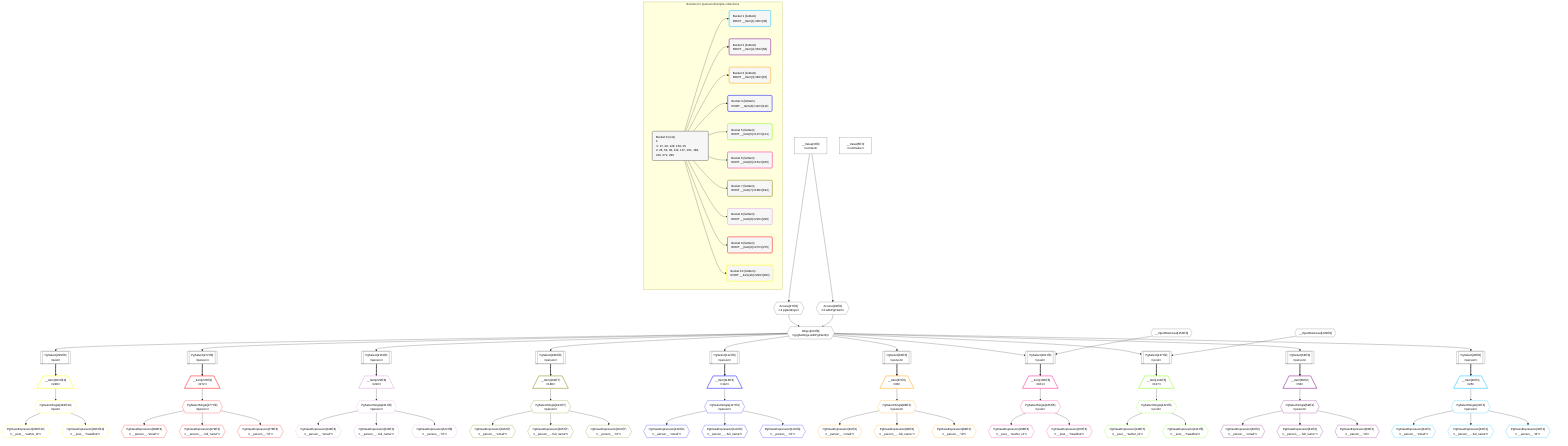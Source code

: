%%{init: {'themeVariables': { 'fontSize': '12px'}}}%%
graph TD
    classDef path fill:#eee,stroke:#000,color:#000
    classDef plan fill:#fff,stroke-width:1px,color:#000
    classDef itemplan fill:#fff,stroke-width:2px,color:#000
    classDef unbatchedplan fill:#dff,stroke-width:1px,color:#000
    classDef sideeffectplan fill:#fcc,stroke-width:2px,color:#000
    classDef bucket fill:#f6f6f6,color:#000,stroke-width:2px,text-align:left


    %% define steps
    __Value3["__Value[3∈0]<br />ᐸcontextᐳ"]:::plan
    __Value5["__Value[5∈0]<br />ᐸrootValueᐳ"]:::plan
    Access27{{"Access[27∈0]<br />ᐸ3.pgSettingsᐳ"}}:::plan
    Access28{{"Access[28∈0]<br />ᐸ3.withPgClientᐳ"}}:::plan
    Object29{{"Object[29∈0]<br />ᐸ{pgSettings,withPgClient}ᐳ"}}:::plan
    PgSelect26[["PgSelect[26∈0]<br />ᐸpersonᐳ"]]:::plan
    __Item30[/"__Item[30∈1]<br />ᐸ26ᐳ"\]:::itemplan
    PgSelectSingle31{{"PgSelectSingle[31∈1]<br />ᐸpersonᐳ"}}:::plan
    PgClassExpression32{{"PgClassExpression[32∈1]<br />ᐸ__person__.”id”ᐳ"}}:::plan
    PgClassExpression33{{"PgClassExpression[33∈1]<br />ᐸ__person__...full_name”ᐳ"}}:::plan
    PgClassExpression34{{"PgClassExpression[34∈1]<br />ᐸ__person__.”email”ᐳ"}}:::plan
    PgSelect54[["PgSelect[54∈0]<br />ᐸpersonᐳ"]]:::plan
    __Item58[/"__Item[58∈2]<br />ᐸ54ᐳ"\]:::itemplan
    PgSelectSingle59{{"PgSelectSingle[59∈2]<br />ᐸpersonᐳ"}}:::plan
    PgClassExpression60{{"PgClassExpression[60∈2]<br />ᐸ__person__.”id”ᐳ"}}:::plan
    PgClassExpression61{{"PgClassExpression[61∈2]<br />ᐸ__person__...full_name”ᐳ"}}:::plan
    PgClassExpression62{{"PgClassExpression[62∈2]<br />ᐸ__person__.”email”ᐳ"}}:::plan
    PgSelect83[["PgSelect[83∈0]<br />ᐸpersonᐳ"]]:::plan
    __Item87[/"__Item[87∈3]<br />ᐸ83ᐳ"\]:::itemplan
    PgSelectSingle88{{"PgSelectSingle[88∈3]<br />ᐸpersonᐳ"}}:::plan
    PgClassExpression89{{"PgClassExpression[89∈3]<br />ᐸ__person__.”id”ᐳ"}}:::plan
    PgClassExpression90{{"PgClassExpression[90∈3]<br />ᐸ__person__...full_name”ᐳ"}}:::plan
    PgClassExpression91{{"PgClassExpression[91∈3]<br />ᐸ__person__.”email”ᐳ"}}:::plan
    PgSelect112[["PgSelect[112∈0]<br />ᐸpersonᐳ"]]:::plan
    __Item116[/"__Item[116∈4]<br />ᐸ112ᐳ"\]:::itemplan
    PgSelectSingle117{{"PgSelectSingle[117∈4]<br />ᐸpersonᐳ"}}:::plan
    PgClassExpression118{{"PgClassExpression[118∈4]<br />ᐸ__person__.”id”ᐳ"}}:::plan
    PgClassExpression119{{"PgClassExpression[119∈4]<br />ᐸ__person__...full_name”ᐳ"}}:::plan
    PgClassExpression120{{"PgClassExpression[120∈4]<br />ᐸ__person__.”email”ᐳ"}}:::plan
    __InputStaticLeaf129{{"__InputStaticLeaf[129∈0]"}}:::plan
    PgSelect137[["PgSelect[137∈0]<br />ᐸpostᐳ"]]:::plan
    __Item141[/"__Item[141∈5]<br />ᐸ137ᐳ"\]:::itemplan
    PgSelectSingle142{{"PgSelectSingle[142∈5]<br />ᐸpostᐳ"}}:::plan
    PgClassExpression143{{"PgClassExpression[143∈5]<br />ᐸ__post__.”headline”ᐳ"}}:::plan
    PgClassExpression144{{"PgClassExpression[144∈5]<br />ᐸ__post__.”author_id”ᐳ"}}:::plan
    __InputStaticLeaf153{{"__InputStaticLeaf[153∈0]"}}:::plan
    PgSelect161[["PgSelect[161∈0]<br />ᐸpostᐳ"]]:::plan
    __Item165[/"__Item[165∈6]<br />ᐸ161ᐳ"\]:::itemplan
    PgSelectSingle166{{"PgSelectSingle[166∈6]<br />ᐸpostᐳ"}}:::plan
    PgClassExpression167{{"PgClassExpression[167∈6]<br />ᐸ__post__.”headline”ᐳ"}}:::plan
    PgClassExpression168{{"PgClassExpression[168∈6]<br />ᐸ__post__.”author_id”ᐳ"}}:::plan
    PgSelect188[["PgSelect[188∈0]<br />ᐸpersonᐳ"]]:::plan
    __Item192[/"__Item[192∈7]<br />ᐸ188ᐳ"\]:::itemplan
    PgSelectSingle193{{"PgSelectSingle[193∈7]<br />ᐸpersonᐳ"}}:::plan
    PgClassExpression194{{"PgClassExpression[194∈7]<br />ᐸ__person__.”id”ᐳ"}}:::plan
    PgClassExpression195{{"PgClassExpression[195∈7]<br />ᐸ__person__...full_name”ᐳ"}}:::plan
    PgClassExpression196{{"PgClassExpression[196∈7]<br />ᐸ__person__.”email”ᐳ"}}:::plan
    PgSelect216[["PgSelect[216∈0]<br />ᐸpersonᐳ"]]:::plan
    __Item220[/"__Item[220∈8]<br />ᐸ216ᐳ"\]:::itemplan
    PgSelectSingle221{{"PgSelectSingle[221∈8]<br />ᐸpersonᐳ"}}:::plan
    PgClassExpression222{{"PgClassExpression[222∈8]<br />ᐸ__person__.”id”ᐳ"}}:::plan
    PgClassExpression223{{"PgClassExpression[223∈8]<br />ᐸ__person__...full_name”ᐳ"}}:::plan
    PgClassExpression224{{"PgClassExpression[224∈8]<br />ᐸ__person__.”email”ᐳ"}}:::plan
    PgSelect272[["PgSelect[272∈0]<br />ᐸpersonᐳ"]]:::plan
    __Item276[/"__Item[276∈9]<br />ᐸ272ᐳ"\]:::itemplan
    PgSelectSingle277{{"PgSelectSingle[277∈9]<br />ᐸpersonᐳ"}}:::plan
    PgClassExpression278{{"PgClassExpression[278∈9]<br />ᐸ__person__.”id”ᐳ"}}:::plan
    PgClassExpression279{{"PgClassExpression[279∈9]<br />ᐸ__person__...full_name”ᐳ"}}:::plan
    PgClassExpression280{{"PgClassExpression[280∈9]<br />ᐸ__person__.”email”ᐳ"}}:::plan
    PgSelect299[["PgSelect[299∈0]<br />ᐸpostᐳ"]]:::plan
    __Item303[/"__Item[303∈10]<br />ᐸ299ᐳ"\]:::itemplan
    PgSelectSingle304{{"PgSelectSingle[304∈10]<br />ᐸpostᐳ"}}:::plan
    PgClassExpression305{{"PgClassExpression[305∈10]<br />ᐸ__post__.”headline”ᐳ"}}:::plan
    PgClassExpression306{{"PgClassExpression[306∈10]<br />ᐸ__post__.”author_id”ᐳ"}}:::plan

    %% plan dependencies
    __Value3 --> Access27
    __Value3 --> Access28
    Access27 & Access28 --> Object29
    Object29 --> PgSelect26
    PgSelect26 ==> __Item30
    __Item30 --> PgSelectSingle31
    PgSelectSingle31 --> PgClassExpression32
    PgSelectSingle31 --> PgClassExpression33
    PgSelectSingle31 --> PgClassExpression34
    Object29 --> PgSelect54
    PgSelect54 ==> __Item58
    __Item58 --> PgSelectSingle59
    PgSelectSingle59 --> PgClassExpression60
    PgSelectSingle59 --> PgClassExpression61
    PgSelectSingle59 --> PgClassExpression62
    Object29 --> PgSelect83
    PgSelect83 ==> __Item87
    __Item87 --> PgSelectSingle88
    PgSelectSingle88 --> PgClassExpression89
    PgSelectSingle88 --> PgClassExpression90
    PgSelectSingle88 --> PgClassExpression91
    Object29 --> PgSelect112
    PgSelect112 ==> __Item116
    __Item116 --> PgSelectSingle117
    PgSelectSingle117 --> PgClassExpression118
    PgSelectSingle117 --> PgClassExpression119
    PgSelectSingle117 --> PgClassExpression120
    Object29 & __InputStaticLeaf129 --> PgSelect137
    PgSelect137 ==> __Item141
    __Item141 --> PgSelectSingle142
    PgSelectSingle142 --> PgClassExpression143
    PgSelectSingle142 --> PgClassExpression144
    Object29 & __InputStaticLeaf153 --> PgSelect161
    PgSelect161 ==> __Item165
    __Item165 --> PgSelectSingle166
    PgSelectSingle166 --> PgClassExpression167
    PgSelectSingle166 --> PgClassExpression168
    Object29 --> PgSelect188
    PgSelect188 ==> __Item192
    __Item192 --> PgSelectSingle193
    PgSelectSingle193 --> PgClassExpression194
    PgSelectSingle193 --> PgClassExpression195
    PgSelectSingle193 --> PgClassExpression196
    Object29 --> PgSelect216
    PgSelect216 ==> __Item220
    __Item220 --> PgSelectSingle221
    PgSelectSingle221 --> PgClassExpression222
    PgSelectSingle221 --> PgClassExpression223
    PgSelectSingle221 --> PgClassExpression224
    Object29 --> PgSelect272
    PgSelect272 ==> __Item276
    __Item276 --> PgSelectSingle277
    PgSelectSingle277 --> PgClassExpression278
    PgSelectSingle277 --> PgClassExpression279
    PgSelectSingle277 --> PgClassExpression280
    Object29 --> PgSelect299
    PgSelect299 ==> __Item303
    __Item303 --> PgSelectSingle304
    PgSelectSingle304 --> PgClassExpression305
    PgSelectSingle304 --> PgClassExpression306

    subgraph "Buckets for queries/v4/simple-collections"
    Bucket0("Bucket 0 (root)<br />1: <br />ᐳ: 27, 28, 129, 153, 29<br />2: 26, 54, 83, 112, 137, 161, 188, 216, 272, 299"):::bucket
    classDef bucket0 stroke:#696969
    class Bucket0,__Value3,__Value5,PgSelect26,Access27,Access28,Object29,PgSelect54,PgSelect83,PgSelect112,__InputStaticLeaf129,PgSelect137,__InputStaticLeaf153,PgSelect161,PgSelect188,PgSelect216,PgSelect272,PgSelect299 bucket0
    Bucket1("Bucket 1 (listItem)<br />ROOT __Item{1}ᐸ26ᐳ[30]"):::bucket
    classDef bucket1 stroke:#00bfff
    class Bucket1,__Item30,PgSelectSingle31,PgClassExpression32,PgClassExpression33,PgClassExpression34 bucket1
    Bucket2("Bucket 2 (listItem)<br />ROOT __Item{2}ᐸ54ᐳ[58]"):::bucket
    classDef bucket2 stroke:#7f007f
    class Bucket2,__Item58,PgSelectSingle59,PgClassExpression60,PgClassExpression61,PgClassExpression62 bucket2
    Bucket3("Bucket 3 (listItem)<br />ROOT __Item{3}ᐸ83ᐳ[87]"):::bucket
    classDef bucket3 stroke:#ffa500
    class Bucket3,__Item87,PgSelectSingle88,PgClassExpression89,PgClassExpression90,PgClassExpression91 bucket3
    Bucket4("Bucket 4 (listItem)<br />ROOT __Item{4}ᐸ112ᐳ[116]"):::bucket
    classDef bucket4 stroke:#0000ff
    class Bucket4,__Item116,PgSelectSingle117,PgClassExpression118,PgClassExpression119,PgClassExpression120 bucket4
    Bucket5("Bucket 5 (listItem)<br />ROOT __Item{5}ᐸ137ᐳ[141]"):::bucket
    classDef bucket5 stroke:#7fff00
    class Bucket5,__Item141,PgSelectSingle142,PgClassExpression143,PgClassExpression144 bucket5
    Bucket6("Bucket 6 (listItem)<br />ROOT __Item{6}ᐸ161ᐳ[165]"):::bucket
    classDef bucket6 stroke:#ff1493
    class Bucket6,__Item165,PgSelectSingle166,PgClassExpression167,PgClassExpression168 bucket6
    Bucket7("Bucket 7 (listItem)<br />ROOT __Item{7}ᐸ188ᐳ[192]"):::bucket
    classDef bucket7 stroke:#808000
    class Bucket7,__Item192,PgSelectSingle193,PgClassExpression194,PgClassExpression195,PgClassExpression196 bucket7
    Bucket8("Bucket 8 (listItem)<br />ROOT __Item{8}ᐸ216ᐳ[220]"):::bucket
    classDef bucket8 stroke:#dda0dd
    class Bucket8,__Item220,PgSelectSingle221,PgClassExpression222,PgClassExpression223,PgClassExpression224 bucket8
    Bucket9("Bucket 9 (listItem)<br />ROOT __Item{9}ᐸ272ᐳ[276]"):::bucket
    classDef bucket9 stroke:#ff0000
    class Bucket9,__Item276,PgSelectSingle277,PgClassExpression278,PgClassExpression279,PgClassExpression280 bucket9
    Bucket10("Bucket 10 (listItem)<br />ROOT __Item{10}ᐸ299ᐳ[303]"):::bucket
    classDef bucket10 stroke:#ffff00
    class Bucket10,__Item303,PgSelectSingle304,PgClassExpression305,PgClassExpression306 bucket10
    Bucket0 --> Bucket1 & Bucket2 & Bucket3 & Bucket4 & Bucket5 & Bucket6 & Bucket7 & Bucket8 & Bucket9 & Bucket10
    end